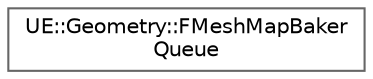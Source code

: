 digraph "Graphical Class Hierarchy"
{
 // INTERACTIVE_SVG=YES
 // LATEX_PDF_SIZE
  bgcolor="transparent";
  edge [fontname=Helvetica,fontsize=10,labelfontname=Helvetica,labelfontsize=10];
  node [fontname=Helvetica,fontsize=10,shape=box,height=0.2,width=0.4];
  rankdir="LR";
  Node0 [id="Node000000",label="UE::Geometry::FMeshMapBaker\lQueue",height=0.2,width=0.4,color="grey40", fillcolor="white", style="filled",URL="$d2/da8/classUE_1_1Geometry_1_1FMeshMapBakerQueue.html",tooltip="Multi-producer/single-consumer queue for the ordered processing of data in FMeshMapBaker."];
}

